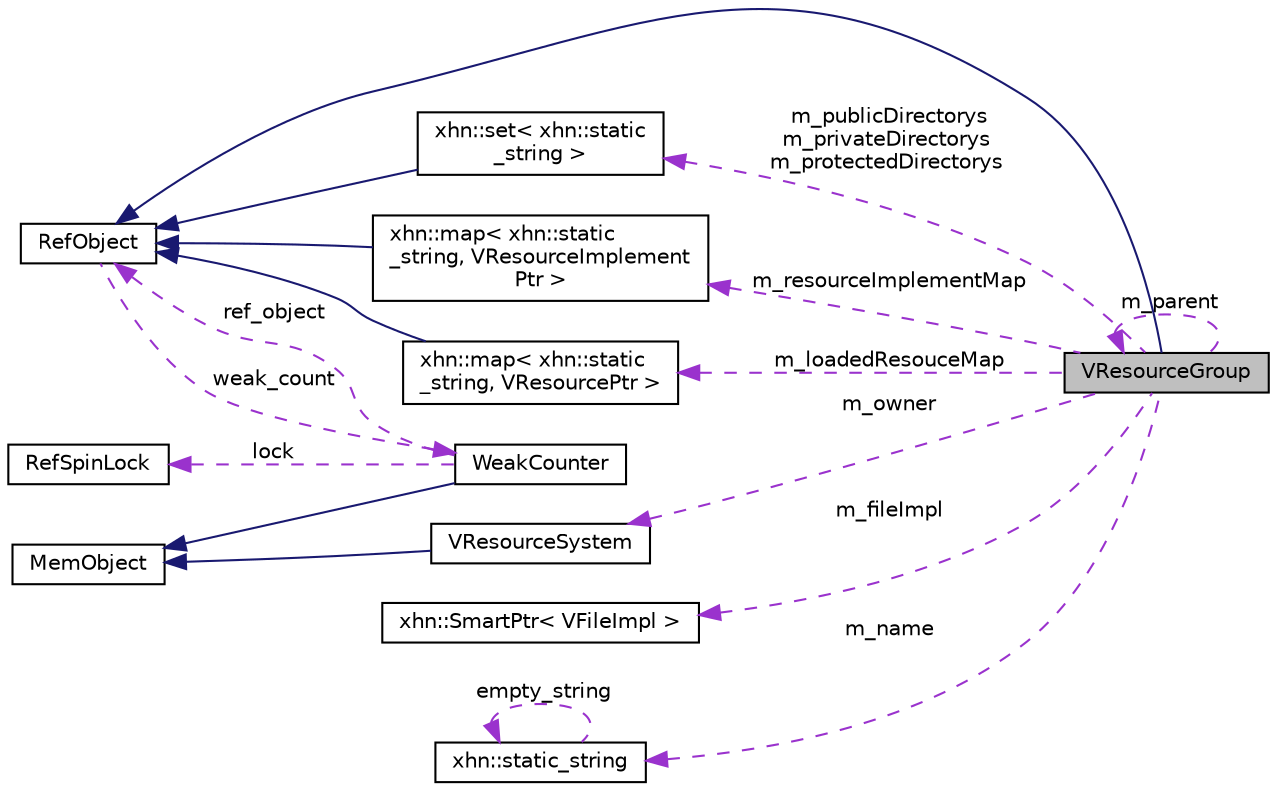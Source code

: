 digraph "VResourceGroup"
{
  edge [fontname="Helvetica",fontsize="10",labelfontname="Helvetica",labelfontsize="10"];
  node [fontname="Helvetica",fontsize="10",shape=record];
  rankdir="LR";
  Node1 [label="VResourceGroup",height=0.2,width=0.4,color="black", fillcolor="grey75", style="filled", fontcolor="black"];
  Node2 -> Node1 [dir="back",color="midnightblue",fontsize="10",style="solid",fontname="Helvetica"];
  Node2 [label="RefObject",height=0.2,width=0.4,color="black", fillcolor="white", style="filled",URL="$class_ref_object.html"];
  Node3 -> Node2 [dir="back",color="darkorchid3",fontsize="10",style="dashed",label=" weak_count" ,fontname="Helvetica"];
  Node3 [label="WeakCounter",height=0.2,width=0.4,color="black", fillcolor="white", style="filled",URL="$class_weak_counter.html",tooltip="WeakCounter. "];
  Node4 -> Node3 [dir="back",color="midnightblue",fontsize="10",style="solid",fontname="Helvetica"];
  Node4 [label="MemObject",height=0.2,width=0.4,color="black", fillcolor="white", style="filled",URL="$class_mem_object.html"];
  Node5 -> Node3 [dir="back",color="darkorchid3",fontsize="10",style="dashed",label=" lock" ,fontname="Helvetica"];
  Node5 [label="RefSpinLock",height=0.2,width=0.4,color="black", fillcolor="white", style="filled",URL="$class_ref_spin_lock.html"];
  Node2 -> Node3 [dir="back",color="darkorchid3",fontsize="10",style="dashed",label=" ref_object" ,fontname="Helvetica"];
  Node6 -> Node1 [dir="back",color="darkorchid3",fontsize="10",style="dashed",label=" m_fileImpl" ,fontname="Helvetica"];
  Node6 [label="xhn::SmartPtr\< VFileImpl \>",height=0.2,width=0.4,color="black", fillcolor="white", style="filled",URL="$classxhn_1_1_smart_ptr.html"];
  Node7 -> Node1 [dir="back",color="darkorchid3",fontsize="10",style="dashed",label=" m_publicDirectorys\nm_privateDirectorys\nm_protectedDirectorys" ,fontname="Helvetica"];
  Node7 [label="xhn::set\< xhn::static\l_string \>",height=0.2,width=0.4,color="black", fillcolor="white", style="filled",URL="$classxhn_1_1set.html"];
  Node2 -> Node7 [dir="back",color="midnightblue",fontsize="10",style="solid",fontname="Helvetica"];
  Node1 -> Node1 [dir="back",color="darkorchid3",fontsize="10",style="dashed",label=" m_parent" ,fontname="Helvetica"];
  Node8 -> Node1 [dir="back",color="darkorchid3",fontsize="10",style="dashed",label=" m_owner" ,fontname="Helvetica"];
  Node8 [label="VResourceSystem",height=0.2,width=0.4,color="black", fillcolor="white", style="filled",URL="$class_v_resource_system.html",tooltip="VResourceSystem 资源系统 "];
  Node4 -> Node8 [dir="back",color="midnightblue",fontsize="10",style="solid",fontname="Helvetica"];
  Node9 -> Node1 [dir="back",color="darkorchid3",fontsize="10",style="dashed",label=" m_resourceImplementMap" ,fontname="Helvetica"];
  Node9 [label="xhn::map\< xhn::static\l_string, VResourceImplement\lPtr \>",height=0.2,width=0.4,color="black", fillcolor="white", style="filled",URL="$classxhn_1_1map.html"];
  Node2 -> Node9 [dir="back",color="midnightblue",fontsize="10",style="solid",fontname="Helvetica"];
  Node10 -> Node1 [dir="back",color="darkorchid3",fontsize="10",style="dashed",label=" m_loadedResouceMap" ,fontname="Helvetica"];
  Node10 [label="xhn::map\< xhn::static\l_string, VResourcePtr \>",height=0.2,width=0.4,color="black", fillcolor="white", style="filled",URL="$classxhn_1_1map.html"];
  Node2 -> Node10 [dir="back",color="midnightblue",fontsize="10",style="solid",fontname="Helvetica"];
  Node11 -> Node1 [dir="back",color="darkorchid3",fontsize="10",style="dashed",label=" m_name" ,fontname="Helvetica"];
  Node11 [label="xhn::static_string",height=0.2,width=0.4,color="black", fillcolor="white", style="filled",URL="$classxhn_1_1static__string.html"];
  Node11 -> Node11 [dir="back",color="darkorchid3",fontsize="10",style="dashed",label=" empty_string" ,fontname="Helvetica"];
}
